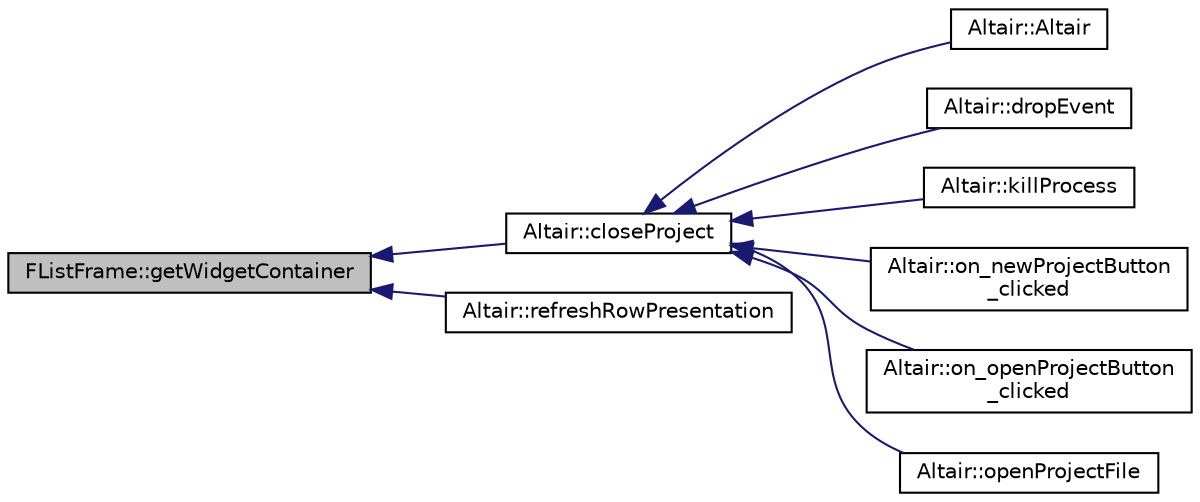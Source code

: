 digraph "FListFrame::getWidgetContainer"
{
 // INTERACTIVE_SVG=YES
  edge [fontname="Helvetica",fontsize="10",labelfontname="Helvetica",labelfontsize="10"];
  node [fontname="Helvetica",fontsize="10",shape=record];
  rankdir="LR";
  Node212 [label="FListFrame::getWidgetContainer",height=0.2,width=0.4,color="black", fillcolor="grey75", style="filled", fontcolor="black"];
  Node212 -> Node213 [dir="back",color="midnightblue",fontsize="10",style="solid",fontname="Helvetica"];
  Node213 [label="Altair::closeProject",height=0.2,width=0.4,color="black", fillcolor="white", style="filled",URL="$class_altair.html#ab67e3285c4a6c8fb48d12381ea6ac6bd",tooltip="Ferme le projet et réinitialise l&#39;interface (gestionnaire de projet inclus) "];
  Node213 -> Node214 [dir="back",color="midnightblue",fontsize="10",style="solid",fontname="Helvetica"];
  Node214 [label="Altair::Altair",height=0.2,width=0.4,color="black", fillcolor="white", style="filled",URL="$class_altair.html#ae0975ced0a36e0ed889ae06043a4df66",tooltip="Constructeur. "];
  Node213 -> Node215 [dir="back",color="midnightblue",fontsize="10",style="solid",fontname="Helvetica"];
  Node215 [label="Altair::dropEvent",height=0.2,width=0.4,color="black", fillcolor="white", style="filled",URL="$class_altair.html#a1afa285a65e0bdff4c761ad05ec9f8df",tooltip="Fonction réimplémentée : fin du déplacement de la souris. "];
  Node213 -> Node216 [dir="back",color="midnightblue",fontsize="10",style="solid",fontname="Helvetica"];
  Node216 [label="Altair::killProcess",height=0.2,width=0.4,color="black", fillcolor="white", style="filled",URL="$class_altair.html#a2f6882c170016e2d7729058b08896a1d",tooltip="Tuer l&#39;application en ligne de commande lhx. "];
  Node213 -> Node217 [dir="back",color="midnightblue",fontsize="10",style="solid",fontname="Helvetica"];
  Node217 [label="Altair::on_newProjectButton\l_clicked",height=0.2,width=0.4,color="black", fillcolor="white", style="filled",URL="$class_altair.html#a2e9b932b1dbf45bf9ad0db41dce474b6",tooltip="Crée un nouveau projet défaut.alt. "];
  Node213 -> Node218 [dir="back",color="midnightblue",fontsize="10",style="solid",fontname="Helvetica"];
  Node218 [label="Altair::on_openProjectButton\l_clicked",height=0.2,width=0.4,color="black", fillcolor="white", style="filled",URL="$class_altair.html#ab98d384297c6b94ff65a683eb5f99633",tooltip="Ouvre le projet, le décode en appelant parseProjectFile et actualise l&#39;interface  en conséquence..."];
  Node213 -> Node219 [dir="back",color="midnightblue",fontsize="10",style="solid",fontname="Helvetica"];
  Node219 [label="Altair::openProjectFile",height=0.2,width=0.4,color="black", fillcolor="white", style="filled",URL="$class_altair.html#a84cf34107cd413ab33800b583bdef59e",tooltip="Ouvre le projet .alt et décode le projet pour actualiser l&#39;interface. "];
  Node212 -> Node220 [dir="back",color="midnightblue",fontsize="10",style="solid",fontname="Helvetica"];
  Node220 [label="Altair::refreshRowPresentation",height=0.2,width=0.4,color="black", fillcolor="white", style="filled",URL="$class_altair.html#aebac84e0cf9914bcb5220c44d853091d",tooltip="Raccourcit les chemins dans les onglets en se limitant au non de fichier et les présente  en surligna..."];
}
